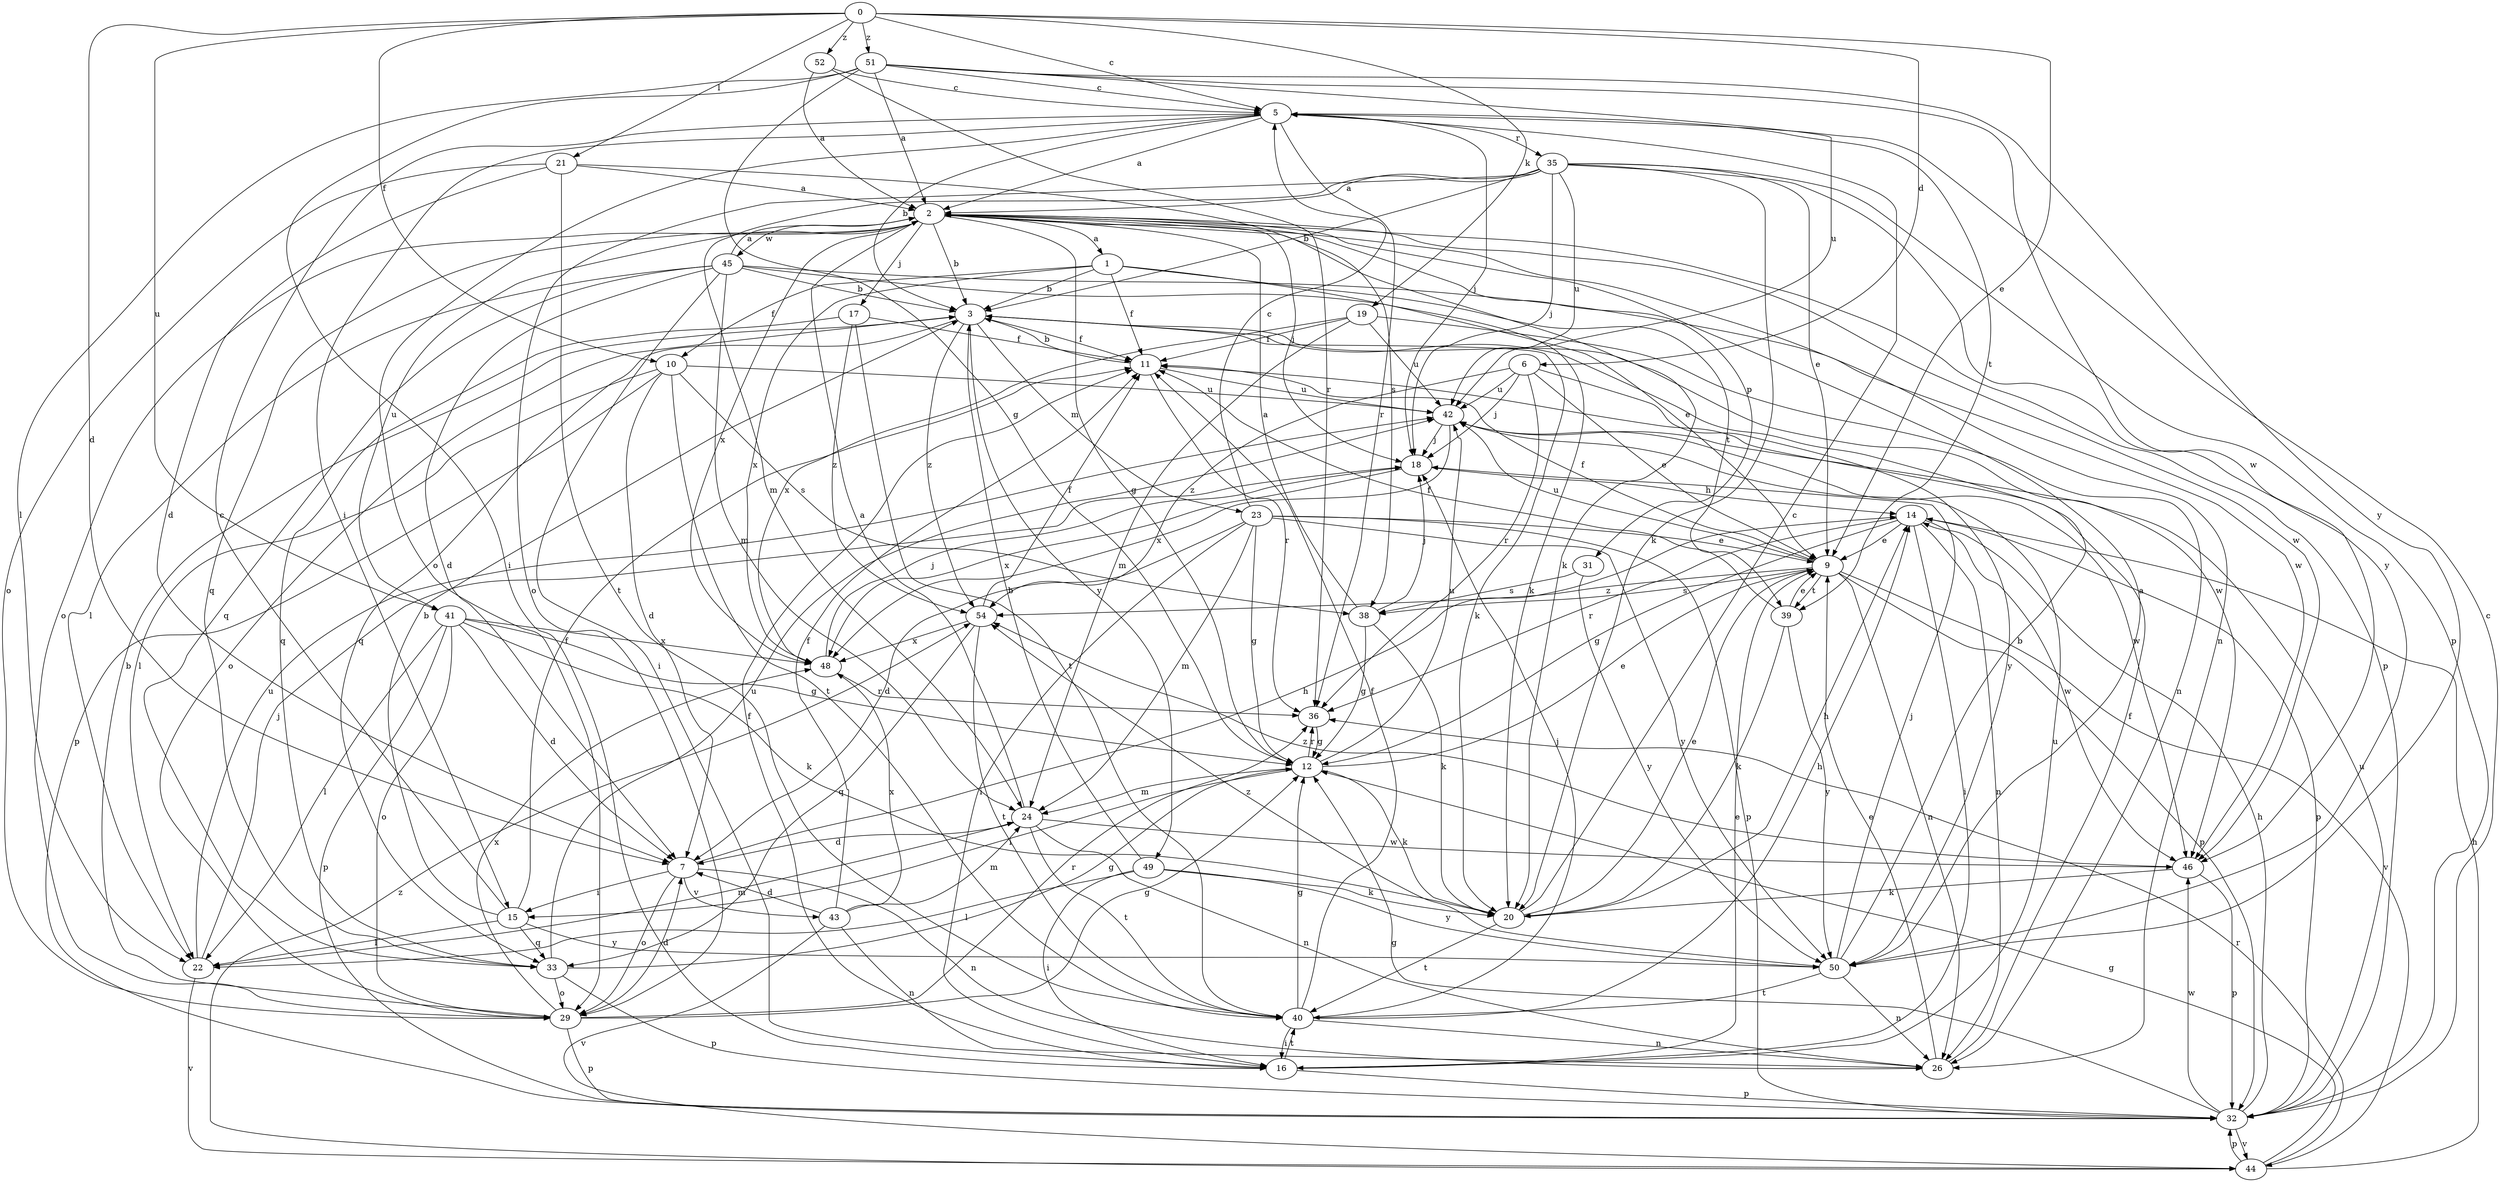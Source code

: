 strict digraph  {
0;
1;
2;
3;
5;
6;
7;
9;
10;
11;
12;
14;
15;
16;
17;
18;
19;
20;
21;
22;
23;
24;
26;
29;
31;
32;
33;
35;
36;
38;
39;
40;
41;
42;
43;
44;
45;
46;
48;
49;
50;
51;
52;
54;
0 -> 5  [label=c];
0 -> 6  [label=d];
0 -> 7  [label=d];
0 -> 9  [label=e];
0 -> 10  [label=f];
0 -> 19  [label=k];
0 -> 21  [label=l];
0 -> 41  [label=u];
0 -> 51  [label=z];
0 -> 52  [label=z];
1 -> 3  [label=b];
1 -> 10  [label=f];
1 -> 11  [label=f];
1 -> 20  [label=k];
1 -> 39  [label=t];
1 -> 48  [label=x];
2 -> 1  [label=a];
2 -> 3  [label=b];
2 -> 12  [label=g];
2 -> 17  [label=j];
2 -> 18  [label=j];
2 -> 20  [label=k];
2 -> 26  [label=n];
2 -> 29  [label=o];
2 -> 31  [label=p];
2 -> 32  [label=p];
2 -> 33  [label=q];
2 -> 41  [label=u];
2 -> 45  [label=w];
2 -> 46  [label=w];
2 -> 48  [label=x];
3 -> 11  [label=f];
3 -> 20  [label=k];
3 -> 23  [label=m];
3 -> 29  [label=o];
3 -> 33  [label=q];
3 -> 46  [label=w];
3 -> 49  [label=y];
3 -> 54  [label=z];
5 -> 2  [label=a];
5 -> 3  [label=b];
5 -> 15  [label=i];
5 -> 18  [label=j];
5 -> 29  [label=o];
5 -> 35  [label=r];
5 -> 36  [label=r];
5 -> 39  [label=t];
6 -> 9  [label=e];
6 -> 18  [label=j];
6 -> 36  [label=r];
6 -> 42  [label=u];
6 -> 50  [label=y];
6 -> 54  [label=z];
7 -> 14  [label=h];
7 -> 15  [label=i];
7 -> 26  [label=n];
7 -> 29  [label=o];
7 -> 43  [label=v];
9 -> 11  [label=f];
9 -> 26  [label=n];
9 -> 32  [label=p];
9 -> 38  [label=s];
9 -> 39  [label=t];
9 -> 42  [label=u];
9 -> 44  [label=v];
9 -> 54  [label=z];
10 -> 7  [label=d];
10 -> 22  [label=l];
10 -> 32  [label=p];
10 -> 38  [label=s];
10 -> 40  [label=t];
10 -> 42  [label=u];
11 -> 3  [label=b];
11 -> 36  [label=r];
11 -> 42  [label=u];
12 -> 9  [label=e];
12 -> 15  [label=i];
12 -> 20  [label=k];
12 -> 24  [label=m];
12 -> 36  [label=r];
12 -> 42  [label=u];
14 -> 9  [label=e];
14 -> 12  [label=g];
14 -> 16  [label=i];
14 -> 26  [label=n];
14 -> 32  [label=p];
14 -> 36  [label=r];
14 -> 46  [label=w];
15 -> 3  [label=b];
15 -> 5  [label=c];
15 -> 11  [label=f];
15 -> 22  [label=l];
15 -> 33  [label=q];
15 -> 50  [label=y];
16 -> 9  [label=e];
16 -> 11  [label=f];
16 -> 32  [label=p];
16 -> 40  [label=t];
16 -> 42  [label=u];
17 -> 11  [label=f];
17 -> 33  [label=q];
17 -> 40  [label=t];
17 -> 54  [label=z];
18 -> 14  [label=h];
18 -> 48  [label=x];
19 -> 11  [label=f];
19 -> 24  [label=m];
19 -> 26  [label=n];
19 -> 42  [label=u];
19 -> 48  [label=x];
20 -> 5  [label=c];
20 -> 9  [label=e];
20 -> 14  [label=h];
20 -> 40  [label=t];
21 -> 2  [label=a];
21 -> 7  [label=d];
21 -> 29  [label=o];
21 -> 38  [label=s];
21 -> 40  [label=t];
22 -> 18  [label=j];
22 -> 24  [label=m];
22 -> 42  [label=u];
22 -> 44  [label=v];
23 -> 5  [label=c];
23 -> 7  [label=d];
23 -> 9  [label=e];
23 -> 12  [label=g];
23 -> 16  [label=i];
23 -> 24  [label=m];
23 -> 32  [label=p];
23 -> 50  [label=y];
24 -> 2  [label=a];
24 -> 7  [label=d];
24 -> 26  [label=n];
24 -> 40  [label=t];
24 -> 46  [label=w];
26 -> 9  [label=e];
26 -> 11  [label=f];
29 -> 3  [label=b];
29 -> 7  [label=d];
29 -> 12  [label=g];
29 -> 32  [label=p];
29 -> 36  [label=r];
29 -> 48  [label=x];
31 -> 38  [label=s];
31 -> 50  [label=y];
32 -> 5  [label=c];
32 -> 12  [label=g];
32 -> 14  [label=h];
32 -> 42  [label=u];
32 -> 44  [label=v];
32 -> 46  [label=w];
33 -> 12  [label=g];
33 -> 29  [label=o];
33 -> 32  [label=p];
33 -> 42  [label=u];
35 -> 2  [label=a];
35 -> 3  [label=b];
35 -> 9  [label=e];
35 -> 18  [label=j];
35 -> 20  [label=k];
35 -> 24  [label=m];
35 -> 29  [label=o];
35 -> 32  [label=p];
35 -> 42  [label=u];
35 -> 50  [label=y];
36 -> 12  [label=g];
38 -> 2  [label=a];
38 -> 12  [label=g];
38 -> 18  [label=j];
38 -> 20  [label=k];
39 -> 9  [label=e];
39 -> 11  [label=f];
39 -> 20  [label=k];
39 -> 50  [label=y];
40 -> 11  [label=f];
40 -> 12  [label=g];
40 -> 14  [label=h];
40 -> 16  [label=i];
40 -> 18  [label=j];
40 -> 26  [label=n];
41 -> 7  [label=d];
41 -> 12  [label=g];
41 -> 20  [label=k];
41 -> 22  [label=l];
41 -> 29  [label=o];
41 -> 32  [label=p];
41 -> 48  [label=x];
42 -> 18  [label=j];
42 -> 46  [label=w];
42 -> 48  [label=x];
43 -> 7  [label=d];
43 -> 11  [label=f];
43 -> 24  [label=m];
43 -> 26  [label=n];
43 -> 44  [label=v];
43 -> 48  [label=x];
44 -> 12  [label=g];
44 -> 14  [label=h];
44 -> 32  [label=p];
44 -> 36  [label=r];
44 -> 54  [label=z];
45 -> 2  [label=a];
45 -> 3  [label=b];
45 -> 7  [label=d];
45 -> 9  [label=e];
45 -> 16  [label=i];
45 -> 22  [label=l];
45 -> 24  [label=m];
45 -> 33  [label=q];
45 -> 46  [label=w];
46 -> 20  [label=k];
46 -> 32  [label=p];
46 -> 54  [label=z];
48 -> 18  [label=j];
48 -> 36  [label=r];
49 -> 3  [label=b];
49 -> 16  [label=i];
49 -> 20  [label=k];
49 -> 22  [label=l];
49 -> 50  [label=y];
50 -> 2  [label=a];
50 -> 3  [label=b];
50 -> 18  [label=j];
50 -> 26  [label=n];
50 -> 40  [label=t];
50 -> 54  [label=z];
51 -> 2  [label=a];
51 -> 5  [label=c];
51 -> 12  [label=g];
51 -> 16  [label=i];
51 -> 22  [label=l];
51 -> 42  [label=u];
51 -> 46  [label=w];
51 -> 50  [label=y];
52 -> 2  [label=a];
52 -> 5  [label=c];
52 -> 36  [label=r];
54 -> 11  [label=f];
54 -> 33  [label=q];
54 -> 40  [label=t];
54 -> 48  [label=x];
}
